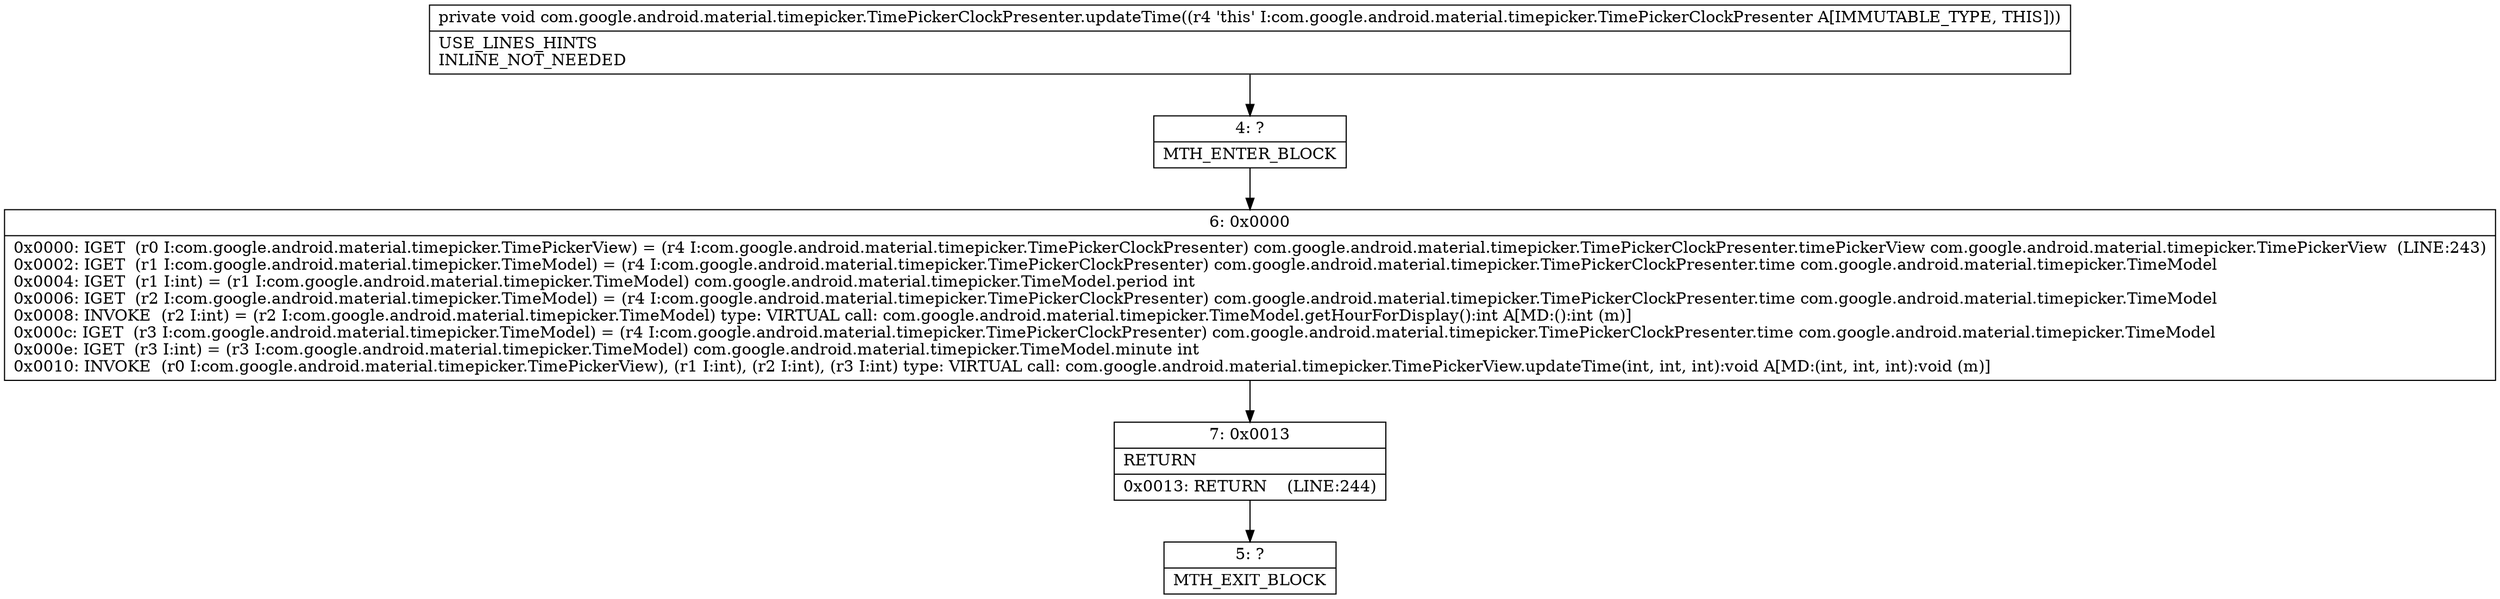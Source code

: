 digraph "CFG forcom.google.android.material.timepicker.TimePickerClockPresenter.updateTime()V" {
Node_4 [shape=record,label="{4\:\ ?|MTH_ENTER_BLOCK\l}"];
Node_6 [shape=record,label="{6\:\ 0x0000|0x0000: IGET  (r0 I:com.google.android.material.timepicker.TimePickerView) = (r4 I:com.google.android.material.timepicker.TimePickerClockPresenter) com.google.android.material.timepicker.TimePickerClockPresenter.timePickerView com.google.android.material.timepicker.TimePickerView  (LINE:243)\l0x0002: IGET  (r1 I:com.google.android.material.timepicker.TimeModel) = (r4 I:com.google.android.material.timepicker.TimePickerClockPresenter) com.google.android.material.timepicker.TimePickerClockPresenter.time com.google.android.material.timepicker.TimeModel \l0x0004: IGET  (r1 I:int) = (r1 I:com.google.android.material.timepicker.TimeModel) com.google.android.material.timepicker.TimeModel.period int \l0x0006: IGET  (r2 I:com.google.android.material.timepicker.TimeModel) = (r4 I:com.google.android.material.timepicker.TimePickerClockPresenter) com.google.android.material.timepicker.TimePickerClockPresenter.time com.google.android.material.timepicker.TimeModel \l0x0008: INVOKE  (r2 I:int) = (r2 I:com.google.android.material.timepicker.TimeModel) type: VIRTUAL call: com.google.android.material.timepicker.TimeModel.getHourForDisplay():int A[MD:():int (m)]\l0x000c: IGET  (r3 I:com.google.android.material.timepicker.TimeModel) = (r4 I:com.google.android.material.timepicker.TimePickerClockPresenter) com.google.android.material.timepicker.TimePickerClockPresenter.time com.google.android.material.timepicker.TimeModel \l0x000e: IGET  (r3 I:int) = (r3 I:com.google.android.material.timepicker.TimeModel) com.google.android.material.timepicker.TimeModel.minute int \l0x0010: INVOKE  (r0 I:com.google.android.material.timepicker.TimePickerView), (r1 I:int), (r2 I:int), (r3 I:int) type: VIRTUAL call: com.google.android.material.timepicker.TimePickerView.updateTime(int, int, int):void A[MD:(int, int, int):void (m)]\l}"];
Node_7 [shape=record,label="{7\:\ 0x0013|RETURN\l|0x0013: RETURN    (LINE:244)\l}"];
Node_5 [shape=record,label="{5\:\ ?|MTH_EXIT_BLOCK\l}"];
MethodNode[shape=record,label="{private void com.google.android.material.timepicker.TimePickerClockPresenter.updateTime((r4 'this' I:com.google.android.material.timepicker.TimePickerClockPresenter A[IMMUTABLE_TYPE, THIS]))  | USE_LINES_HINTS\lINLINE_NOT_NEEDED\l}"];
MethodNode -> Node_4;Node_4 -> Node_6;
Node_6 -> Node_7;
Node_7 -> Node_5;
}

